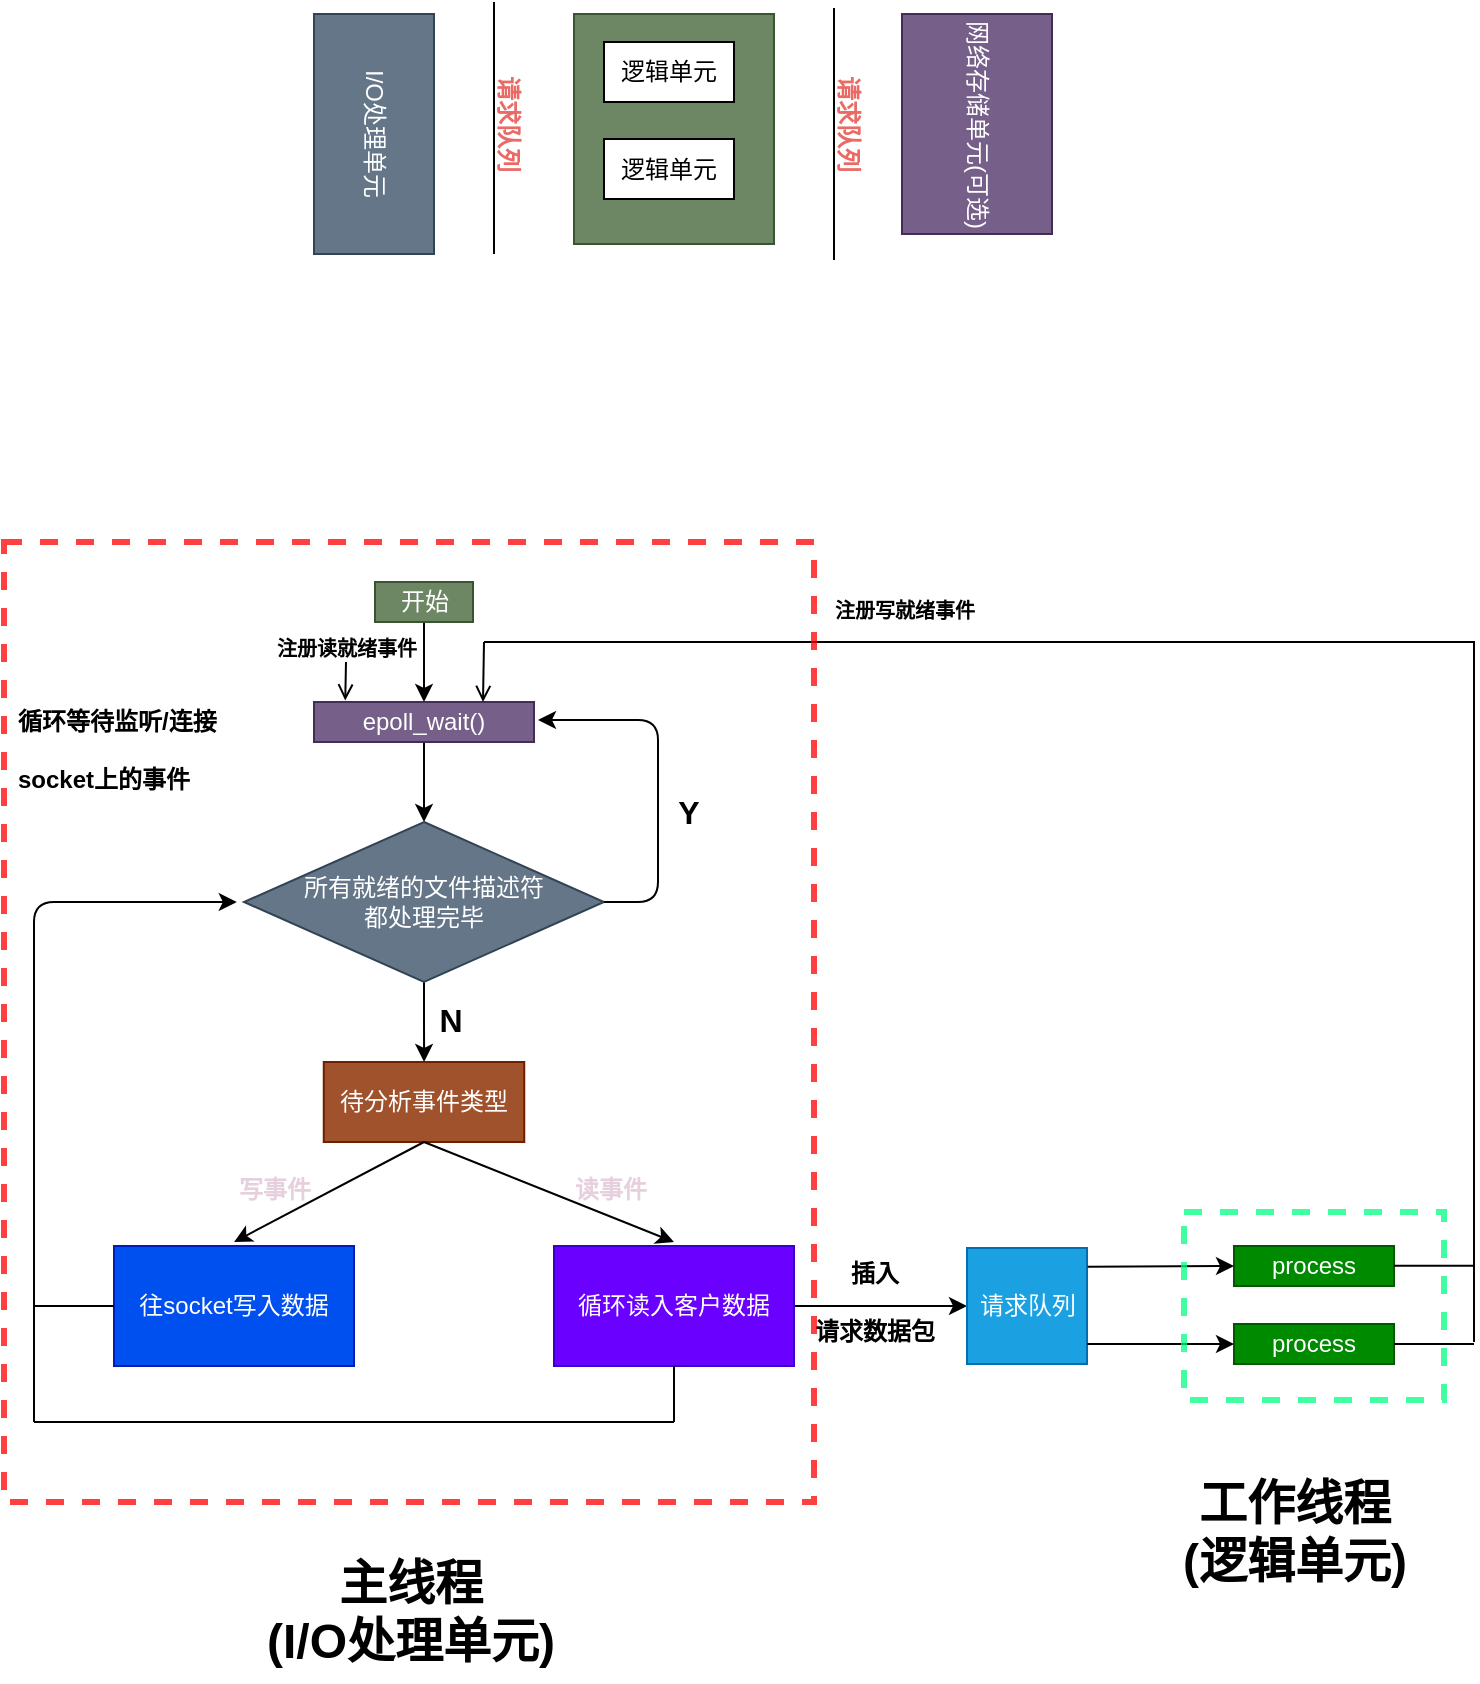 <mxfile version="13.1.3">
    <diagram id="6hGFLwfOUW9BJ-s0fimq" name="Page-1">
        <mxGraphModel dx="750" dy="697" grid="1" gridSize="10" guides="1" tooltips="1" connect="1" arrows="1" fold="1" page="1" pageScale="1" pageWidth="827" pageHeight="1169" math="0" shadow="0">
            <root>
                <mxCell id="0"/>
                <mxCell id="1" parent="0"/>
                <mxCell id="2" value="I/O处理单元" style="rounded=0;whiteSpace=wrap;html=1;rotation=90;fillColor=#647687;strokeColor=#314354;fontColor=#ffffff;" parent="1" vertex="1">
                    <mxGeometry x="150" y="56" width="120" height="60" as="geometry"/>
                </mxCell>
                <mxCell id="3" value="" style="rounded=0;whiteSpace=wrap;html=1;rotation=90;fillColor=#6d8764;strokeColor=#3A5431;fontColor=#ffffff;" parent="1" vertex="1">
                    <mxGeometry x="302.5" y="33.5" width="115" height="100" as="geometry"/>
                </mxCell>
                <mxCell id="8" value="网络存储单元(可选)" style="rounded=0;whiteSpace=wrap;html=1;rotation=90;fillColor=#76608a;strokeColor=#432D57;fontColor=#ffffff;" parent="1" vertex="1">
                    <mxGeometry x="456.5" y="43.5" width="110" height="75" as="geometry"/>
                </mxCell>
                <mxCell id="5" value="逻辑单元" style="rounded=0;whiteSpace=wrap;html=1;" parent="1" vertex="1">
                    <mxGeometry x="325" y="40" width="65" height="30" as="geometry"/>
                </mxCell>
                <mxCell id="6" value="逻辑单元" style="rounded=0;whiteSpace=wrap;html=1;" parent="1" vertex="1">
                    <mxGeometry x="325" y="88.5" width="65" height="30" as="geometry"/>
                </mxCell>
                <mxCell id="10" value="" style="endArrow=none;html=1;" parent="1" edge="1">
                    <mxGeometry width="50" height="50" relative="1" as="geometry">
                        <mxPoint x="270" y="146" as="sourcePoint"/>
                        <mxPoint x="270" y="20" as="targetPoint"/>
                    </mxGeometry>
                </mxCell>
                <mxCell id="11" value="" style="endArrow=none;html=1;" parent="1" edge="1">
                    <mxGeometry width="50" height="50" relative="1" as="geometry">
                        <mxPoint x="440.0" y="149.0" as="sourcePoint"/>
                        <mxPoint x="440.0" y="23.0" as="targetPoint"/>
                    </mxGeometry>
                </mxCell>
                <mxCell id="13" value="&lt;font style=&quot;font-size: 12px&quot; color=&quot;#ea6b66&quot;&gt;请求队列&lt;/font&gt;" style="text;strokeColor=none;fillColor=none;html=1;fontSize=24;fontStyle=1;verticalAlign=middle;align=center;rotation=90;" parent="1" vertex="1">
                    <mxGeometry x="231" y="61" width="100" height="40" as="geometry"/>
                </mxCell>
                <mxCell id="15" value="&lt;font style=&quot;font-size: 12px&quot; color=&quot;#ea6b66&quot;&gt;请求队列&lt;/font&gt;" style="text;strokeColor=none;fillColor=none;html=1;fontSize=24;fontStyle=1;verticalAlign=middle;align=center;rotation=90;" parent="1" vertex="1">
                    <mxGeometry x="401" y="61" width="100" height="40" as="geometry"/>
                </mxCell>
                <mxCell id="18" value="" style="edgeStyle=orthogonalEdgeStyle;rounded=0;orthogonalLoop=1;jettySize=auto;html=1;" parent="1" source="16" target="17" edge="1">
                    <mxGeometry relative="1" as="geometry"/>
                </mxCell>
                <mxCell id="16" value="开始" style="rounded=0;whiteSpace=wrap;html=1;fillColor=#6d8764;strokeColor=#3A5431;fontColor=#ffffff;" parent="1" vertex="1">
                    <mxGeometry x="210.5" y="310" width="49" height="20" as="geometry"/>
                </mxCell>
                <mxCell id="22" value="" style="edgeStyle=orthogonalEdgeStyle;rounded=0;orthogonalLoop=1;jettySize=auto;html=1;" parent="1" source="17" target="19" edge="1">
                    <mxGeometry relative="1" as="geometry"/>
                </mxCell>
                <mxCell id="17" value="epoll_wait()" style="rounded=0;whiteSpace=wrap;html=1;fillColor=#76608a;strokeColor=#432D57;fontColor=#ffffff;" parent="1" vertex="1">
                    <mxGeometry x="180" y="370" width="110" height="20" as="geometry"/>
                </mxCell>
                <mxCell id="26" value="" style="edgeStyle=orthogonalEdgeStyle;rounded=0;orthogonalLoop=1;jettySize=auto;html=1;" parent="1" source="19" target="23" edge="1">
                    <mxGeometry relative="1" as="geometry"/>
                </mxCell>
                <mxCell id="19" value="&lt;font style=&quot;font-size: 12px&quot;&gt;所有就绪的文件描述符&lt;br&gt;都处理完毕&lt;/font&gt;" style="rhombus;whiteSpace=wrap;html=1;fillColor=#647687;strokeColor=#314354;fontColor=#ffffff;" parent="1" vertex="1">
                    <mxGeometry x="145" y="430" width="180" height="80" as="geometry"/>
                </mxCell>
                <mxCell id="23" value="待分析事件类型" style="rounded=0;whiteSpace=wrap;html=1;fillColor=#a0522d;strokeColor=#6D1F00;fontColor=#ffffff;" parent="1" vertex="1">
                    <mxGeometry x="184.88" y="550" width="100.25" height="40" as="geometry"/>
                </mxCell>
                <mxCell id="24" value="" style="endArrow=classic;html=1;exitX=0.5;exitY=1;exitDx=0;exitDy=0;" parent="1" source="23" edge="1">
                    <mxGeometry width="50" height="50" relative="1" as="geometry">
                        <mxPoint x="230.5" y="600" as="sourcePoint"/>
                        <mxPoint x="140" y="640" as="targetPoint"/>
                    </mxGeometry>
                </mxCell>
                <mxCell id="27" value="" style="endArrow=classic;html=1;exitX=0.5;exitY=1;exitDx=0;exitDy=0;" parent="1" source="23" edge="1">
                    <mxGeometry width="50" height="50" relative="1" as="geometry">
                        <mxPoint x="245.005" y="600" as="sourcePoint"/>
                        <mxPoint x="360" y="640" as="targetPoint"/>
                    </mxGeometry>
                </mxCell>
                <mxCell id="30" value="往socket写入数据" style="rounded=0;whiteSpace=wrap;html=1;fillColor=#0050ef;strokeColor=#001DBC;fontColor=#ffffff;" parent="1" vertex="1">
                    <mxGeometry x="80" y="642" width="120" height="60" as="geometry"/>
                </mxCell>
                <mxCell id="45" value="" style="edgeStyle=orthogonalEdgeStyle;rounded=0;orthogonalLoop=1;jettySize=auto;html=1;" parent="1" source="31" target="44" edge="1">
                    <mxGeometry relative="1" as="geometry"/>
                </mxCell>
                <mxCell id="31" value="循环读入客户数据" style="rounded=0;whiteSpace=wrap;html=1;fillColor=#6a00ff;strokeColor=#3700CC;fontColor=#ffffff;" parent="1" vertex="1">
                    <mxGeometry x="300" y="642" width="120" height="60" as="geometry"/>
                </mxCell>
                <mxCell id="33" value="&lt;font style=&quot;font-size: 12px&quot; color=&quot;#e6d0de&quot;&gt;写事件&lt;/font&gt;" style="text;strokeColor=none;fillColor=none;html=1;fontSize=24;fontStyle=1;verticalAlign=middle;align=center;" parent="1" vertex="1">
                    <mxGeometry x="134.88" y="600" width="50" height="20" as="geometry"/>
                </mxCell>
                <mxCell id="34" value="&lt;font style=&quot;font-size: 12px&quot; color=&quot;#e6d0de&quot;&gt;读事件&lt;/font&gt;" style="text;strokeColor=none;fillColor=none;html=1;fontSize=24;fontStyle=1;verticalAlign=middle;align=center;" parent="1" vertex="1">
                    <mxGeometry x="303" y="600" width="50" height="20" as="geometry"/>
                </mxCell>
                <mxCell id="38" value="" style="endArrow=none;html=1;entryX=0.5;entryY=1;entryDx=0;entryDy=0;" parent="1" target="31" edge="1">
                    <mxGeometry width="50" height="50" relative="1" as="geometry">
                        <mxPoint x="360" y="730" as="sourcePoint"/>
                        <mxPoint x="260" y="500" as="targetPoint"/>
                    </mxGeometry>
                </mxCell>
                <mxCell id="39" value="" style="endArrow=none;html=1;" parent="1" edge="1">
                    <mxGeometry width="50" height="50" relative="1" as="geometry">
                        <mxPoint x="40" y="730" as="sourcePoint"/>
                        <mxPoint x="360" y="730" as="targetPoint"/>
                    </mxGeometry>
                </mxCell>
                <mxCell id="41" value="" style="edgeStyle=elbowEdgeStyle;elbow=horizontal;endArrow=classic;html=1;entryX=-0.02;entryY=0.5;entryDx=0;entryDy=0;entryPerimeter=0;" parent="1" target="19" edge="1">
                    <mxGeometry width="50" height="50" relative="1" as="geometry">
                        <mxPoint x="40" y="730" as="sourcePoint"/>
                        <mxPoint x="260" y="530" as="targetPoint"/>
                        <Array as="points">
                            <mxPoint x="40" y="630"/>
                        </Array>
                    </mxGeometry>
                </mxCell>
                <mxCell id="42" value="" style="endArrow=none;html=1;exitX=0;exitY=0.5;exitDx=0;exitDy=0;" parent="1" source="30" edge="1">
                    <mxGeometry width="50" height="50" relative="1" as="geometry">
                        <mxPoint x="260" y="540" as="sourcePoint"/>
                        <mxPoint x="40" y="672" as="targetPoint"/>
                    </mxGeometry>
                </mxCell>
                <mxCell id="44" value="请求队列" style="rounded=0;whiteSpace=wrap;html=1;fillColor=#1ba1e2;strokeColor=#006EAF;fontColor=#ffffff;" parent="1" vertex="1">
                    <mxGeometry x="506.5" y="643" width="60" height="58" as="geometry"/>
                </mxCell>
                <mxCell id="46" value="&lt;font style=&quot;font-size: 12px&quot;&gt;插入&lt;br&gt;请求数据包&lt;/font&gt;" style="text;strokeColor=none;fillColor=none;html=1;fontSize=24;fontStyle=1;verticalAlign=middle;align=center;" parent="1" vertex="1">
                    <mxGeometry x="430" y="645" width="60" height="42" as="geometry"/>
                </mxCell>
                <mxCell id="47" value="process" style="rounded=0;whiteSpace=wrap;html=1;fillColor=#008a00;strokeColor=#005700;fontColor=#ffffff;" parent="1" vertex="1">
                    <mxGeometry x="640" y="642" width="80" height="20" as="geometry"/>
                </mxCell>
                <mxCell id="48" value="process" style="rounded=0;whiteSpace=wrap;html=1;fillColor=#008a00;strokeColor=#005700;fontColor=#ffffff;" parent="1" vertex="1">
                    <mxGeometry x="640" y="681" width="80" height="20" as="geometry"/>
                </mxCell>
                <mxCell id="54" value="" style="endArrow=classic;html=1;exitX=1.006;exitY=0.162;exitDx=0;exitDy=0;exitPerimeter=0;entryX=0;entryY=0.5;entryDx=0;entryDy=0;" parent="1" source="44" target="47" edge="1">
                    <mxGeometry width="50" height="50" relative="1" as="geometry">
                        <mxPoint x="620" y="680" as="sourcePoint"/>
                        <mxPoint x="670" y="630" as="targetPoint"/>
                    </mxGeometry>
                </mxCell>
                <mxCell id="55" value="" style="endArrow=classic;html=1;exitX=1.002;exitY=0.828;exitDx=0;exitDy=0;exitPerimeter=0;entryX=0;entryY=0.5;entryDx=0;entryDy=0;" parent="1" source="44" target="48" edge="1">
                    <mxGeometry width="50" height="50" relative="1" as="geometry">
                        <mxPoint x="620" y="680" as="sourcePoint"/>
                        <mxPoint x="670" y="630" as="targetPoint"/>
                    </mxGeometry>
                </mxCell>
                <mxCell id="56" value="" style="endArrow=none;html=1;exitX=1;exitY=0.5;exitDx=0;exitDy=0;" parent="1" source="48" edge="1">
                    <mxGeometry width="50" height="50" relative="1" as="geometry">
                        <mxPoint x="640" y="680" as="sourcePoint"/>
                        <mxPoint x="760" y="691" as="targetPoint"/>
                    </mxGeometry>
                </mxCell>
                <mxCell id="57" value="" style="endArrow=none;html=1;exitX=1;exitY=0.5;exitDx=0;exitDy=0;" parent="1" edge="1">
                    <mxGeometry width="50" height="50" relative="1" as="geometry">
                        <mxPoint x="720" y="651.83" as="sourcePoint"/>
                        <mxPoint x="760" y="651.83" as="targetPoint"/>
                    </mxGeometry>
                </mxCell>
                <mxCell id="61" value="" style="endArrow=none;html=1;" parent="1" edge="1">
                    <mxGeometry width="50" height="50" relative="1" as="geometry">
                        <mxPoint x="760" y="690" as="sourcePoint"/>
                        <mxPoint x="760" y="340" as="targetPoint"/>
                    </mxGeometry>
                </mxCell>
                <mxCell id="62" value="" style="endArrow=open;html=1;entryX=0.75;entryY=0;entryDx=0;entryDy=0;endFill=0;" parent="1" edge="1">
                    <mxGeometry width="50" height="50" relative="1" as="geometry">
                        <mxPoint x="265" y="340" as="sourcePoint"/>
                        <mxPoint x="264.5" y="370" as="targetPoint"/>
                    </mxGeometry>
                </mxCell>
                <mxCell id="63" value="" style="endArrow=none;html=1;" parent="1" edge="1">
                    <mxGeometry width="50" height="50" relative="1" as="geometry">
                        <mxPoint x="265" y="340" as="sourcePoint"/>
                        <mxPoint x="760.5" y="340" as="targetPoint"/>
                    </mxGeometry>
                </mxCell>
                <mxCell id="65" value="" style="edgeStyle=elbowEdgeStyle;elbow=horizontal;endArrow=classic;html=1;entryX=1;entryY=0.5;entryDx=0;entryDy=0;" parent="1" edge="1">
                    <mxGeometry width="50" height="50" relative="1" as="geometry">
                        <mxPoint x="325" y="470" as="sourcePoint"/>
                        <mxPoint x="292" y="379" as="targetPoint"/>
                        <Array as="points">
                            <mxPoint x="352" y="419"/>
                        </Array>
                    </mxGeometry>
                </mxCell>
                <mxCell id="66" value="&lt;font style=&quot;font-size: 10px&quot;&gt;注册读就绪事件&lt;/font&gt;" style="text;strokeColor=none;fillColor=none;html=1;fontSize=24;fontStyle=1;verticalAlign=middle;align=center;" parent="1" vertex="1">
                    <mxGeometry x="161" y="334" width="70" height="10" as="geometry"/>
                </mxCell>
                <mxCell id="67" value="&lt;font style=&quot;font-size: 12px&quot;&gt;循环等待监听/连接&lt;br&gt;socket上的事件&lt;/font&gt;" style="text;strokeColor=none;fillColor=none;html=1;fontSize=24;fontStyle=1;verticalAlign=middle;align=left;" parent="1" vertex="1">
                    <mxGeometry x="30" y="390" width="101" as="geometry"/>
                </mxCell>
                <mxCell id="68" value="&lt;font style=&quot;font-size: 10px&quot;&gt;注册写就绪事件&lt;/font&gt;" style="text;strokeColor=none;fillColor=none;html=1;fontSize=24;fontStyle=1;verticalAlign=middle;align=center;" parent="1" vertex="1">
                    <mxGeometry x="430" y="310" width="90" height="20" as="geometry"/>
                </mxCell>
                <mxCell id="69" value="&lt;font style=&quot;font-size: 16px&quot;&gt;Y&lt;/font&gt;" style="text;strokeColor=none;fillColor=none;html=1;fontSize=24;fontStyle=1;verticalAlign=middle;align=center;" parent="1" vertex="1">
                    <mxGeometry x="358" y="408" width="17" height="30" as="geometry"/>
                </mxCell>
                <mxCell id="75" value="&lt;font style=&quot;font-size: 16px&quot;&gt;N&lt;/font&gt;" style="text;strokeColor=none;fillColor=none;html=1;fontSize=24;fontStyle=1;verticalAlign=middle;align=center;" parent="1" vertex="1">
                    <mxGeometry x="242" y="517" width="12" height="20" as="geometry"/>
                </mxCell>
                <mxCell id="81" value="" style="endArrow=open;html=1;entryX=0.142;entryY=-0.037;entryDx=0;entryDy=0;entryPerimeter=0;endFill=0;" parent="1" target="17" edge="1">
                    <mxGeometry width="50" height="50" relative="1" as="geometry">
                        <mxPoint x="196" y="350" as="sourcePoint"/>
                        <mxPoint x="220" y="370" as="targetPoint"/>
                    </mxGeometry>
                </mxCell>
                <mxCell id="83" value="" style="rounded=0;whiteSpace=wrap;html=1;dashed=1;strokeWidth=3;opacity=75;fillColor=none;strokeColor=#00FF80;" vertex="1" parent="1">
                    <mxGeometry x="615" y="625" width="130" height="94" as="geometry"/>
                </mxCell>
                <mxCell id="84" value="" style="rounded=0;whiteSpace=wrap;html=1;dashed=1;strokeWidth=3;opacity=75;fillColor=none;strokeColor=#FF0000;" vertex="1" parent="1">
                    <mxGeometry x="25" y="290" width="405" height="480" as="geometry"/>
                </mxCell>
                <mxCell id="85" value="主线程&lt;br&gt;(I/O处理单元)" style="text;strokeColor=none;fillColor=none;html=1;fontSize=24;fontStyle=1;verticalAlign=middle;align=center;dashed=1;opacity=75;" vertex="1" parent="1">
                    <mxGeometry x="118" y="790" width="219" height="70" as="geometry"/>
                </mxCell>
                <mxCell id="88" value="工作线程&lt;br&gt;(逻辑单元)" style="text;strokeColor=none;fillColor=none;html=1;fontSize=24;fontStyle=1;verticalAlign=middle;align=center;dashed=1;opacity=75;" vertex="1" parent="1">
                    <mxGeometry x="580" y="760" width="180" height="50" as="geometry"/>
                </mxCell>
            </root>
        </mxGraphModel>
    </diagram>
</mxfile>